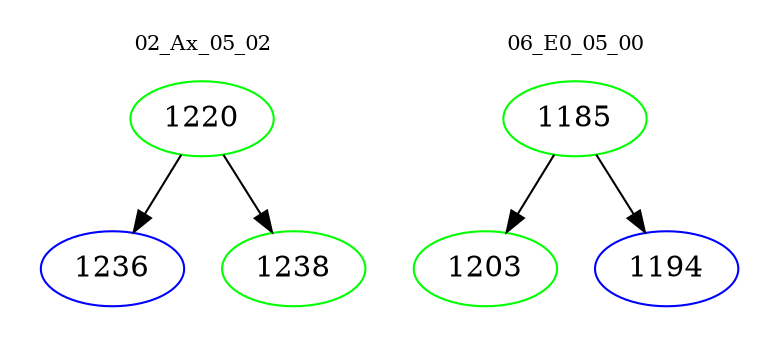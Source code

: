 digraph{
subgraph cluster_0 {
color = white
label = "02_Ax_05_02";
fontsize=10;
T0_1220 [label="1220", color="green"]
T0_1220 -> T0_1236 [color="black"]
T0_1236 [label="1236", color="blue"]
T0_1220 -> T0_1238 [color="black"]
T0_1238 [label="1238", color="green"]
}
subgraph cluster_1 {
color = white
label = "06_E0_05_00";
fontsize=10;
T1_1185 [label="1185", color="green"]
T1_1185 -> T1_1203 [color="black"]
T1_1203 [label="1203", color="green"]
T1_1185 -> T1_1194 [color="black"]
T1_1194 [label="1194", color="blue"]
}
}
